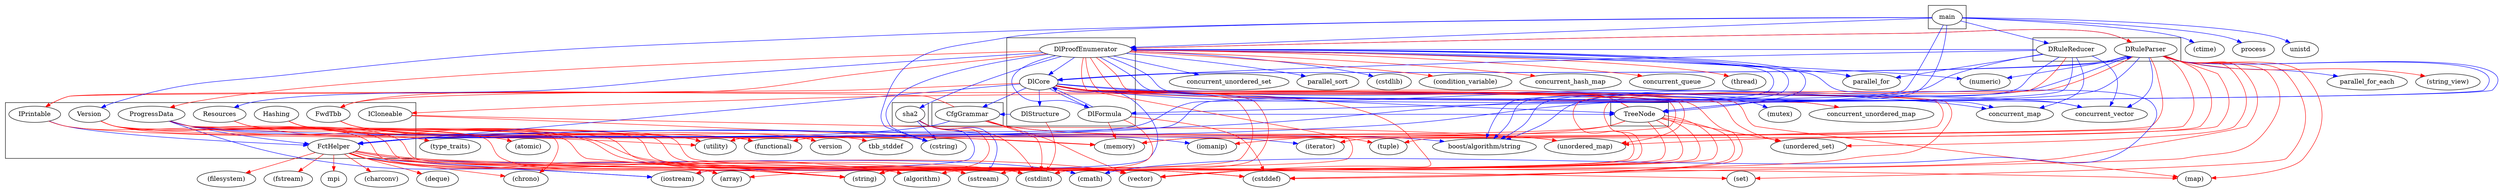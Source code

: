 digraph {
	sha2 -> "(cstring)" [color=blue]
	sha2 -> "(iomanip)" [color=blue]
	sha2 -> "(iostream)" [color=blue]
	sha2 -> "(sstream)" [color=blue]
	sha2 -> "(cstdint)" [color=red]
	sha2 -> "(string)" [color=red]
	subgraph "cluster_D:/Dropbox/eclipse/pmGenerator\cryptography" {
		sha2
		sha2
	}
	CfgGrammar -> FctHelper [color=blue]
	CfgGrammar -> "boost/algorithm/string" [color=blue]
	CfgGrammar -> IPrintable [color=red]
	CfgGrammar -> "(cstdint)" [color=red]
	CfgGrammar -> "(unordered_map)" [color=red]
	CfgGrammar -> "(vector)" [color=red]
	subgraph "cluster_D:/Dropbox/eclipse/pmGenerator\grammar" {
		CfgGrammar
		CfgGrammar
	}
	FctHelper -> "(cmath)" [color=blue]
	FctHelper -> "(iostream)" [color=blue]
	FctHelper -> "(algorithm)" [color=red]
	FctHelper -> "(array)" [color=red]
	FctHelper -> "(charconv)" [color=red]
	FctHelper -> "(chrono)" [color=red]
	FctHelper -> "(cstddef)" [color=red]
	FctHelper -> "(cstdint)" [color=red]
	FctHelper -> "(deque)" [color=red]
	FctHelper -> "(filesystem)" [color=red]
	FctHelper -> "(fstream)" [color=red]
	FctHelper -> "(map)" [color=red]
	FctHelper -> mpi [color=red]
	FctHelper -> "(set)" [color=red]
	FctHelper -> "(sstream)" [color=red]
	FctHelper -> "(string)" [color=red]
	FctHelper -> "(vector)" [color=red]
	FwdTbb -> version [color=red]
	FwdTbb -> tbb_stddef [color=red]
	FwdTbb -> "(functional)" [color=red]
	FwdTbb -> "(utility)" [color=red]
	Hashing -> "(cstddef)" [color=red]
	Hashing -> "(functional)" [color=red]
	Hashing -> "(tuple)" [color=red]
	Hashing -> "(utility)" [color=red]
	Hashing -> "(vector)" [color=red]
	ICloneable -> "(memory)" [color=red]
	ICloneable -> "(unordered_map)" [color=red]
	IPrintable -> FctHelper [color=blue]
	IPrintable -> "(memory)" [color=red]
	IPrintable -> "(string)" [color=red]
	ProgressData -> FctHelper [color=blue]
	ProgressData -> "(cstring)" [color=blue]
	ProgressData -> "(iostream)" [color=blue]
	ProgressData -> "(iterator)" [color=blue]
	ProgressData -> "(atomic)" [color=red]
	ProgressData -> "(chrono)" [color=red]
	ProgressData -> "(cstdint)" [color=red]
	ProgressData -> "(string)" [color=red]
	ProgressData -> "(vector)" [color=red]
	Resources -> "(string)" [color=red]
	Resources -> "(vector)" [color=red]
	Version -> "(array)" [color=red]
	Version -> "(cstddef)" [color=red]
	Version -> "(cstdint)" [color=red]
	Version -> "(type_traits)" [color=red]
	Version -> "(utility)" [color=red]
	subgraph "cluster_D:/Dropbox/eclipse/pmGenerator\helper" {
		FctHelper
		FctHelper
		FwdTbb
		Hashing
		ICloneable
		IPrintable
		IPrintable
		ProgressData
		ProgressData
		Resources
		Resources
		Version
	}
	DlCore -> FctHelper [color=blue]
	DlCore -> TreeNode [color=blue]
	DlCore -> CfgGrammar [color=blue]
	DlCore -> DRuleParser [color=blue]
	DlCore -> DlFormula [color=blue]
	DlCore -> DlStructure [color=blue]
	DlCore -> concurrent_map [color=blue]
	DlCore -> concurrent_unordered_map [color=blue]
	DlCore -> concurrent_vector [color=blue]
	DlCore -> "(iostream)" [color=blue]
	DlCore -> "(mutex)" [color=blue]
	DlCore -> FwdTbb [color=red]
	DlCore -> "(cstddef)" [color=red]
	DlCore -> "(cstdint)" [color=red]
	DlCore -> "(map)" [color=red]
	DlCore -> "(memory)" [color=red]
	DlCore -> "(string)" [color=red]
	DlCore -> "(unordered_map)" [color=red]
	DlCore -> "(unordered_set)" [color=red]
	DlCore -> "(vector)" [color=red]
	DlFormula -> TreeNode [color=blue]
	DlFormula -> DlCore [color=blue]
	DlFormula -> "(cstddef)" [color=red]
	DlFormula -> "(memory)" [color=red]
	DlFormula -> "(string)" [color=red]
	DlProofEnumerator -> FctHelper [color=blue]
	DlProofEnumerator -> Resources [color=blue]
	DlProofEnumerator -> TreeNode [color=blue]
	DlProofEnumerator -> sha2 [color=blue]
	DlProofEnumerator -> DlCore [color=blue]
	DlProofEnumerator -> DlFormula [color=blue]
	DlProofEnumerator -> "boost/algorithm/string" [color=blue]
	DlProofEnumerator -> concurrent_map [color=blue]
	DlProofEnumerator -> concurrent_unordered_set [color=blue]
	DlProofEnumerator -> concurrent_vector [color=blue]
	DlProofEnumerator -> parallel_for [color=blue]
	DlProofEnumerator -> parallel_sort [color=blue]
	DlProofEnumerator -> "(cmath)" [color=blue]
	DlProofEnumerator -> "(cstdlib)" [color=blue]
	DlProofEnumerator -> "(cstring)" [color=blue]
	DlProofEnumerator -> "(numeric)" [color=blue]
	DlProofEnumerator -> FwdTbb [color=red]
	DlProofEnumerator -> ProgressData [color=red]
	DlProofEnumerator -> DRuleParser [color=red]
	DlProofEnumerator -> "(array)" [color=red]
	DlProofEnumerator -> "(condition_variable)" [color=red]
	DlProofEnumerator -> "(iostream)" [color=red]
	DlProofEnumerator -> "(iterator)" [color=red]
	DlProofEnumerator -> concurrent_hash_map [color=red]
	DlProofEnumerator -> concurrent_queue [color=red]
	DlProofEnumerator -> concurrent_unordered_map [color=red]
	DlProofEnumerator -> "(thread)" [color=red]
	DlStructure -> CfgGrammar [color=blue]
	DlStructure -> "(cstdint)" [color=red]
	subgraph "cluster_D:/Dropbox/eclipse/pmGenerator\logic" {
		DlCore
		DlCore
		DlFormula
		DlFormula
		DlProofEnumerator
		DlProofEnumerator
		DlStructure
		DlStructure
	}
	main -> FctHelper [color=blue]
	main -> Version [color=blue]
	main -> DRuleReducer [color=blue]
	main -> DlProofEnumerator [color=blue]
	main -> "boost/algorithm/string" [color=blue]
	main -> "(cstring)" [color=blue]
	main -> "(ctime)" [color=blue]
	main -> process [color=blue]
	main -> unistd [color=blue]
	subgraph "cluster_D:/Dropbox/eclipse/pmGenerator" {
		main
	}
	DRuleParser -> FctHelper [color=blue]
	DRuleParser -> TreeNode [color=blue]
	DRuleParser -> DlCore [color=blue]
	DRuleParser -> DlFormula [color=blue]
	DRuleParser -> DlProofEnumerator [color=blue]
	DRuleParser -> "boost/algorithm/string" [color=blue]
	DRuleParser -> concurrent_vector [color=blue]
	DRuleParser -> parallel_for_each [color=blue]
	DRuleParser -> "(numeric)" [color=blue]
	DRuleParser -> "(cstddef)" [color=red]
	DRuleParser -> "(map)" [color=red]
	DRuleParser -> "(memory)" [color=red]
	DRuleParser -> "(set)" [color=red]
	DRuleParser -> "(string_view)" [color=red]
	DRuleParser -> "(string)" [color=red]
	DRuleParser -> "(tuple)" [color=red]
	DRuleParser -> "(unordered_map)" [color=red]
	DRuleParser -> "(unordered_set)" [color=red]
	DRuleParser -> "(utility)" [color=red]
	DRuleParser -> "(vector)" [color=red]
	DRuleReducer -> FctHelper [color=blue]
	DRuleReducer -> TreeNode [color=blue]
	DRuleReducer -> DlCore [color=blue]
	DRuleReducer -> DlProofEnumerator [color=blue]
	DRuleReducer -> concurrent_map [color=blue]
	DRuleReducer -> concurrent_vector [color=blue]
	DRuleReducer -> parallel_for [color=blue]
	DRuleReducer -> "boost/algorithm/string" [color=blue]
	DRuleReducer -> "(string)" [color=red]
	subgraph "cluster_D:/Dropbox/eclipse/pmGenerator\metamath" {
		DRuleParser
		DRuleParser
		DRuleReducer
		DRuleReducer
	}
	TreeNode -> ICloneable [color=red]
	TreeNode -> IPrintable [color=red]
	TreeNode -> "(algorithm)" [color=red]
	TreeNode -> "(cstddef)" [color=red]
	TreeNode -> "(cstdint)" [color=red]
	TreeNode -> "(functional)" [color=red]
	TreeNode -> "(iomanip)" [color=red]
	TreeNode -> "(sstream)" [color=red]
	TreeNode -> "(unordered_set)" [color=red]
	TreeNode -> "(vector)" [color=red]
	subgraph "cluster_D:/Dropbox/eclipse/pmGenerator\tree" {
		TreeNode
	}
}
